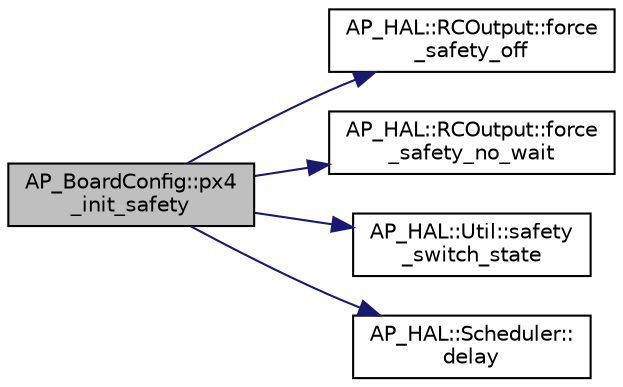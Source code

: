 digraph "AP_BoardConfig::px4_init_safety"
{
 // INTERACTIVE_SVG=YES
  edge [fontname="Helvetica",fontsize="10",labelfontname="Helvetica",labelfontsize="10"];
  node [fontname="Helvetica",fontsize="10",shape=record];
  rankdir="LR";
  Node1 [label="AP_BoardConfig::px4\l_init_safety",height=0.2,width=0.4,color="black", fillcolor="grey75", style="filled", fontcolor="black"];
  Node1 -> Node2 [color="midnightblue",fontsize="10",style="solid",fontname="Helvetica"];
  Node2 [label="AP_HAL::RCOutput::force\l_safety_off",height=0.2,width=0.4,color="black", fillcolor="white", style="filled",URL="$classAP__HAL_1_1RCOutput.html#afb075a7e5438b6f0bae228e0b6be0cc2"];
  Node1 -> Node3 [color="midnightblue",fontsize="10",style="solid",fontname="Helvetica"];
  Node3 [label="AP_HAL::RCOutput::force\l_safety_no_wait",height=0.2,width=0.4,color="black", fillcolor="white", style="filled",URL="$classAP__HAL_1_1RCOutput.html#af1625f683d791c5c843fed2a6cefde3f"];
  Node1 -> Node4 [color="midnightblue",fontsize="10",style="solid",fontname="Helvetica"];
  Node4 [label="AP_HAL::Util::safety\l_switch_state",height=0.2,width=0.4,color="black", fillcolor="white", style="filled",URL="$classAP__HAL_1_1Util.html#a9cd8bcd13d4c3c74c665b0702f86451b"];
  Node1 -> Node5 [color="midnightblue",fontsize="10",style="solid",fontname="Helvetica"];
  Node5 [label="AP_HAL::Scheduler::\ldelay",height=0.2,width=0.4,color="black", fillcolor="white", style="filled",URL="$classAP__HAL_1_1Scheduler.html#ab3175e2e6223ccfe82f957e41cc12b26"];
}
